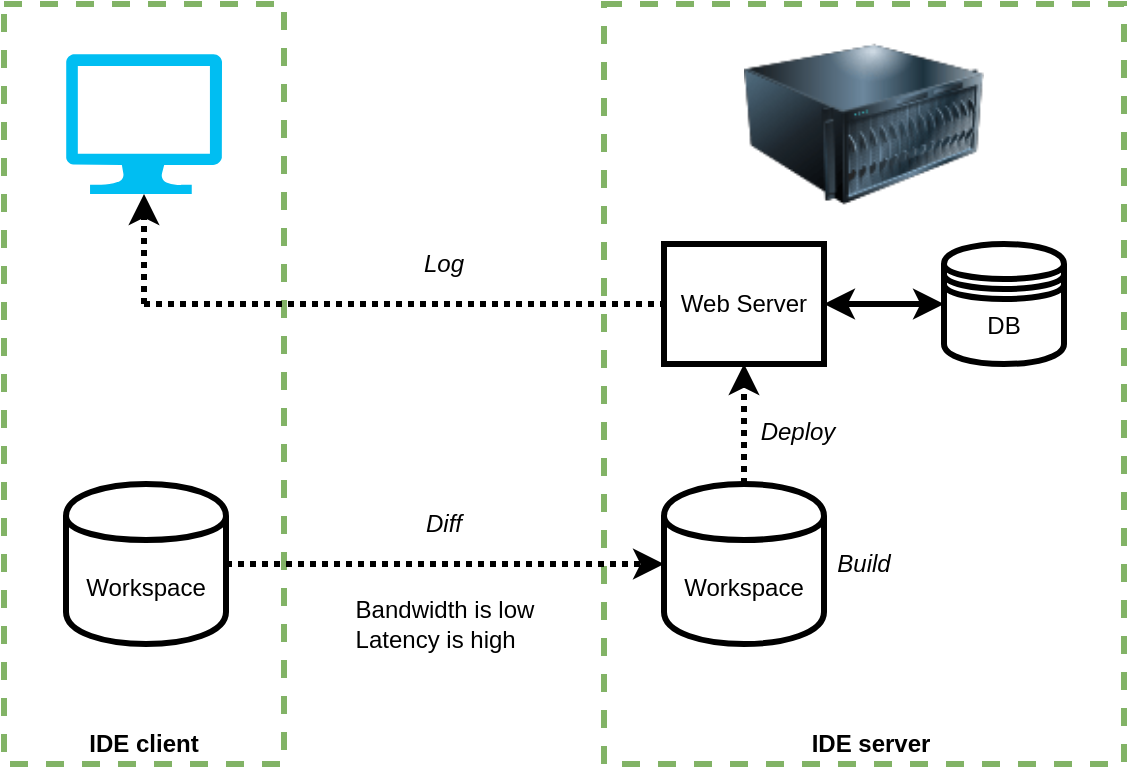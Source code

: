 <mxfile version="10.8.9" type="github"><diagram id="GlsvynBz71o_uCM4gv17" name="Page-1"><mxGraphModel dx="1394" dy="751" grid="1" gridSize="10" guides="1" tooltips="1" connect="1" arrows="1" fold="1" page="1" pageScale="1" pageWidth="850" pageHeight="1100" math="0" shadow="0"><root><mxCell id="0"/><mxCell id="1" parent="0"/><mxCell id="xIreyBqwWFfGcy2V4B7R-21" value="" style="rounded=0;whiteSpace=wrap;html=1;strokeWidth=3;dashed=1;fillColor=none;strokeColor=#82b366;" parent="1" vertex="1"><mxGeometry x="400" y="80" width="260" height="380" as="geometry"/></mxCell><mxCell id="xIreyBqwWFfGcy2V4B7R-20" value="" style="rounded=0;whiteSpace=wrap;html=1;strokeWidth=3;dashed=1;fillColor=none;strokeColor=#82b366;" parent="1" vertex="1"><mxGeometry x="100" y="80" width="140" height="380" as="geometry"/></mxCell><mxCell id="xIreyBqwWFfGcy2V4B7R-1" value="" style="verticalLabelPosition=bottom;html=1;verticalAlign=top;align=center;strokeColor=none;fillColor=#00BEF2;shape=mxgraph.azure.computer;pointerEvents=1;" parent="1" vertex="1"><mxGeometry x="131" y="105" width="78" height="70" as="geometry"/></mxCell><mxCell id="xIreyBqwWFfGcy2V4B7R-2" value="" style="image;html=1;labelBackgroundColor=#ffffff;image=img/lib/clip_art/computers/Server_128x128.png" parent="1" vertex="1"><mxGeometry x="470" y="80" width="120" height="120" as="geometry"/></mxCell><mxCell id="xIreyBqwWFfGcy2V4B7R-4" value="Web Server" style="rounded=0;whiteSpace=wrap;html=1;strokeWidth=3;" parent="1" vertex="1"><mxGeometry x="430" y="200" width="80" height="60" as="geometry"/></mxCell><mxCell id="xIreyBqwWFfGcy2V4B7R-6" value="" style="endArrow=classic;startArrow=classic;html=1;entryX=0;entryY=0.5;entryDx=0;entryDy=0;exitX=1;exitY=0.5;exitDx=0;exitDy=0;strokeWidth=3;" parent="1" source="xIreyBqwWFfGcy2V4B7R-4" target="xIreyBqwWFfGcy2V4B7R-7" edge="1"><mxGeometry width="50" height="50" relative="1" as="geometry"><mxPoint x="485" y="320" as="sourcePoint"/><mxPoint x="570" y="230" as="targetPoint"/></mxGeometry></mxCell><mxCell id="xIreyBqwWFfGcy2V4B7R-7" value="DB" style="shape=datastore;whiteSpace=wrap;html=1;strokeWidth=3;" parent="1" vertex="1"><mxGeometry x="570" y="200" width="60" height="60" as="geometry"/></mxCell><mxCell id="xIreyBqwWFfGcy2V4B7R-10" value="Workspace" style="shape=cylinder;whiteSpace=wrap;html=1;boundedLbl=1;backgroundOutline=1;strokeWidth=3;" parent="1" vertex="1"><mxGeometry x="430" y="320" width="80" height="80" as="geometry"/></mxCell><mxCell id="xIreyBqwWFfGcy2V4B7R-11" value="" style="endArrow=classic;html=1;strokeWidth=3;entryX=0.5;entryY=1;entryDx=0;entryDy=0;exitX=0.5;exitY=0;exitDx=0;exitDy=0;dashed=1;dashPattern=1 1;" parent="1" source="xIreyBqwWFfGcy2V4B7R-10" target="xIreyBqwWFfGcy2V4B7R-4" edge="1"><mxGeometry width="50" height="50" relative="1" as="geometry"><mxPoint x="470" y="310" as="sourcePoint"/><mxPoint x="260" y="420" as="targetPoint"/></mxGeometry></mxCell><mxCell id="xIreyBqwWFfGcy2V4B7R-12" value="Deploy" style="text;html=1;strokeColor=none;fillColor=none;align=center;verticalAlign=middle;whiteSpace=wrap;rounded=0;fontStyle=2" parent="1" vertex="1"><mxGeometry x="477" y="284" width="40" height="20" as="geometry"/></mxCell><mxCell id="xIreyBqwWFfGcy2V4B7R-13" value="Workspace" style="shape=cylinder;whiteSpace=wrap;html=1;boundedLbl=1;backgroundOutline=1;strokeWidth=3;" parent="1" vertex="1"><mxGeometry x="131" y="320" width="80" height="80" as="geometry"/></mxCell><mxCell id="xIreyBqwWFfGcy2V4B7R-14" value="" style="endArrow=classic;html=1;strokeWidth=3;entryX=0;entryY=0.5;entryDx=0;entryDy=0;exitX=1;exitY=0.5;exitDx=0;exitDy=0;dashed=1;dashPattern=1 1;" parent="1" source="xIreyBqwWFfGcy2V4B7R-13" target="xIreyBqwWFfGcy2V4B7R-10" edge="1"><mxGeometry width="50" height="50" relative="1" as="geometry"><mxPoint x="410" y="330" as="sourcePoint"/><mxPoint x="410" y="270" as="targetPoint"/></mxGeometry></mxCell><mxCell id="xIreyBqwWFfGcy2V4B7R-15" value="Diff" style="text;html=1;strokeColor=none;fillColor=none;align=center;verticalAlign=middle;whiteSpace=wrap;rounded=0;fontStyle=2" parent="1" vertex="1"><mxGeometry x="300" y="330" width="40" height="20" as="geometry"/></mxCell><mxCell id="xIreyBqwWFfGcy2V4B7R-17" value="" style="endArrow=none;dashed=1;html=1;dashPattern=1 1;strokeWidth=3;entryX=0;entryY=0.5;entryDx=0;entryDy=0;" parent="1" target="xIreyBqwWFfGcy2V4B7R-4" edge="1"><mxGeometry width="50" height="50" relative="1" as="geometry"><mxPoint x="170" y="230" as="sourcePoint"/><mxPoint x="190" y="420" as="targetPoint"/></mxGeometry></mxCell><mxCell id="xIreyBqwWFfGcy2V4B7R-18" value="" style="endArrow=classic;html=1;dashed=1;dashPattern=1 1;strokeWidth=3;entryX=0.5;entryY=1;entryDx=0;entryDy=0;entryPerimeter=0;" parent="1" target="xIreyBqwWFfGcy2V4B7R-1" edge="1"><mxGeometry width="50" height="50" relative="1" as="geometry"><mxPoint x="170" y="230" as="sourcePoint"/><mxPoint x="180" y="420" as="targetPoint"/></mxGeometry></mxCell><mxCell id="xIreyBqwWFfGcy2V4B7R-19" value="Log" style="text;html=1;strokeColor=none;fillColor=none;align=center;verticalAlign=middle;whiteSpace=wrap;rounded=0;fontStyle=2" parent="1" vertex="1"><mxGeometry x="300" y="200" width="40" height="20" as="geometry"/></mxCell><mxCell id="xIreyBqwWFfGcy2V4B7R-22" value="IDE client" style="text;html=1;strokeColor=none;fillColor=none;align=center;verticalAlign=middle;whiteSpace=wrap;rounded=0;dashed=1;fontStyle=1" parent="1" vertex="1"><mxGeometry x="100" y="440" width="140" height="20" as="geometry"/></mxCell><mxCell id="xIreyBqwWFfGcy2V4B7R-23" value="IDE server" style="text;html=1;strokeColor=none;fillColor=none;align=center;verticalAlign=middle;whiteSpace=wrap;rounded=0;dashed=1;fontStyle=1" parent="1" vertex="1"><mxGeometry x="407" y="440" width="253" height="20" as="geometry"/></mxCell><mxCell id="xIreyBqwWFfGcy2V4B7R-24" value="Build" style="text;html=1;strokeColor=none;fillColor=none;align=center;verticalAlign=middle;whiteSpace=wrap;rounded=0;fontStyle=2" parent="1" vertex="1"><mxGeometry x="510" y="350" width="40" height="20" as="geometry"/></mxCell><mxCell id="xIreyBqwWFfGcy2V4B7R-25" value="&lt;div align=&quot;left&quot;&gt;Bandwidth is low&lt;/div&gt;&lt;div align=&quot;left&quot;&gt;Latency is high&lt;br&gt;&lt;/div&gt;" style="text;html=1;strokeColor=none;fillColor=none;align=center;verticalAlign=middle;whiteSpace=wrap;rounded=0;fontStyle=0;spacing=0;" parent="1" vertex="1"><mxGeometry x="250" y="370" width="141" height="40" as="geometry"/></mxCell></root></mxGraphModel></diagram></mxfile>
